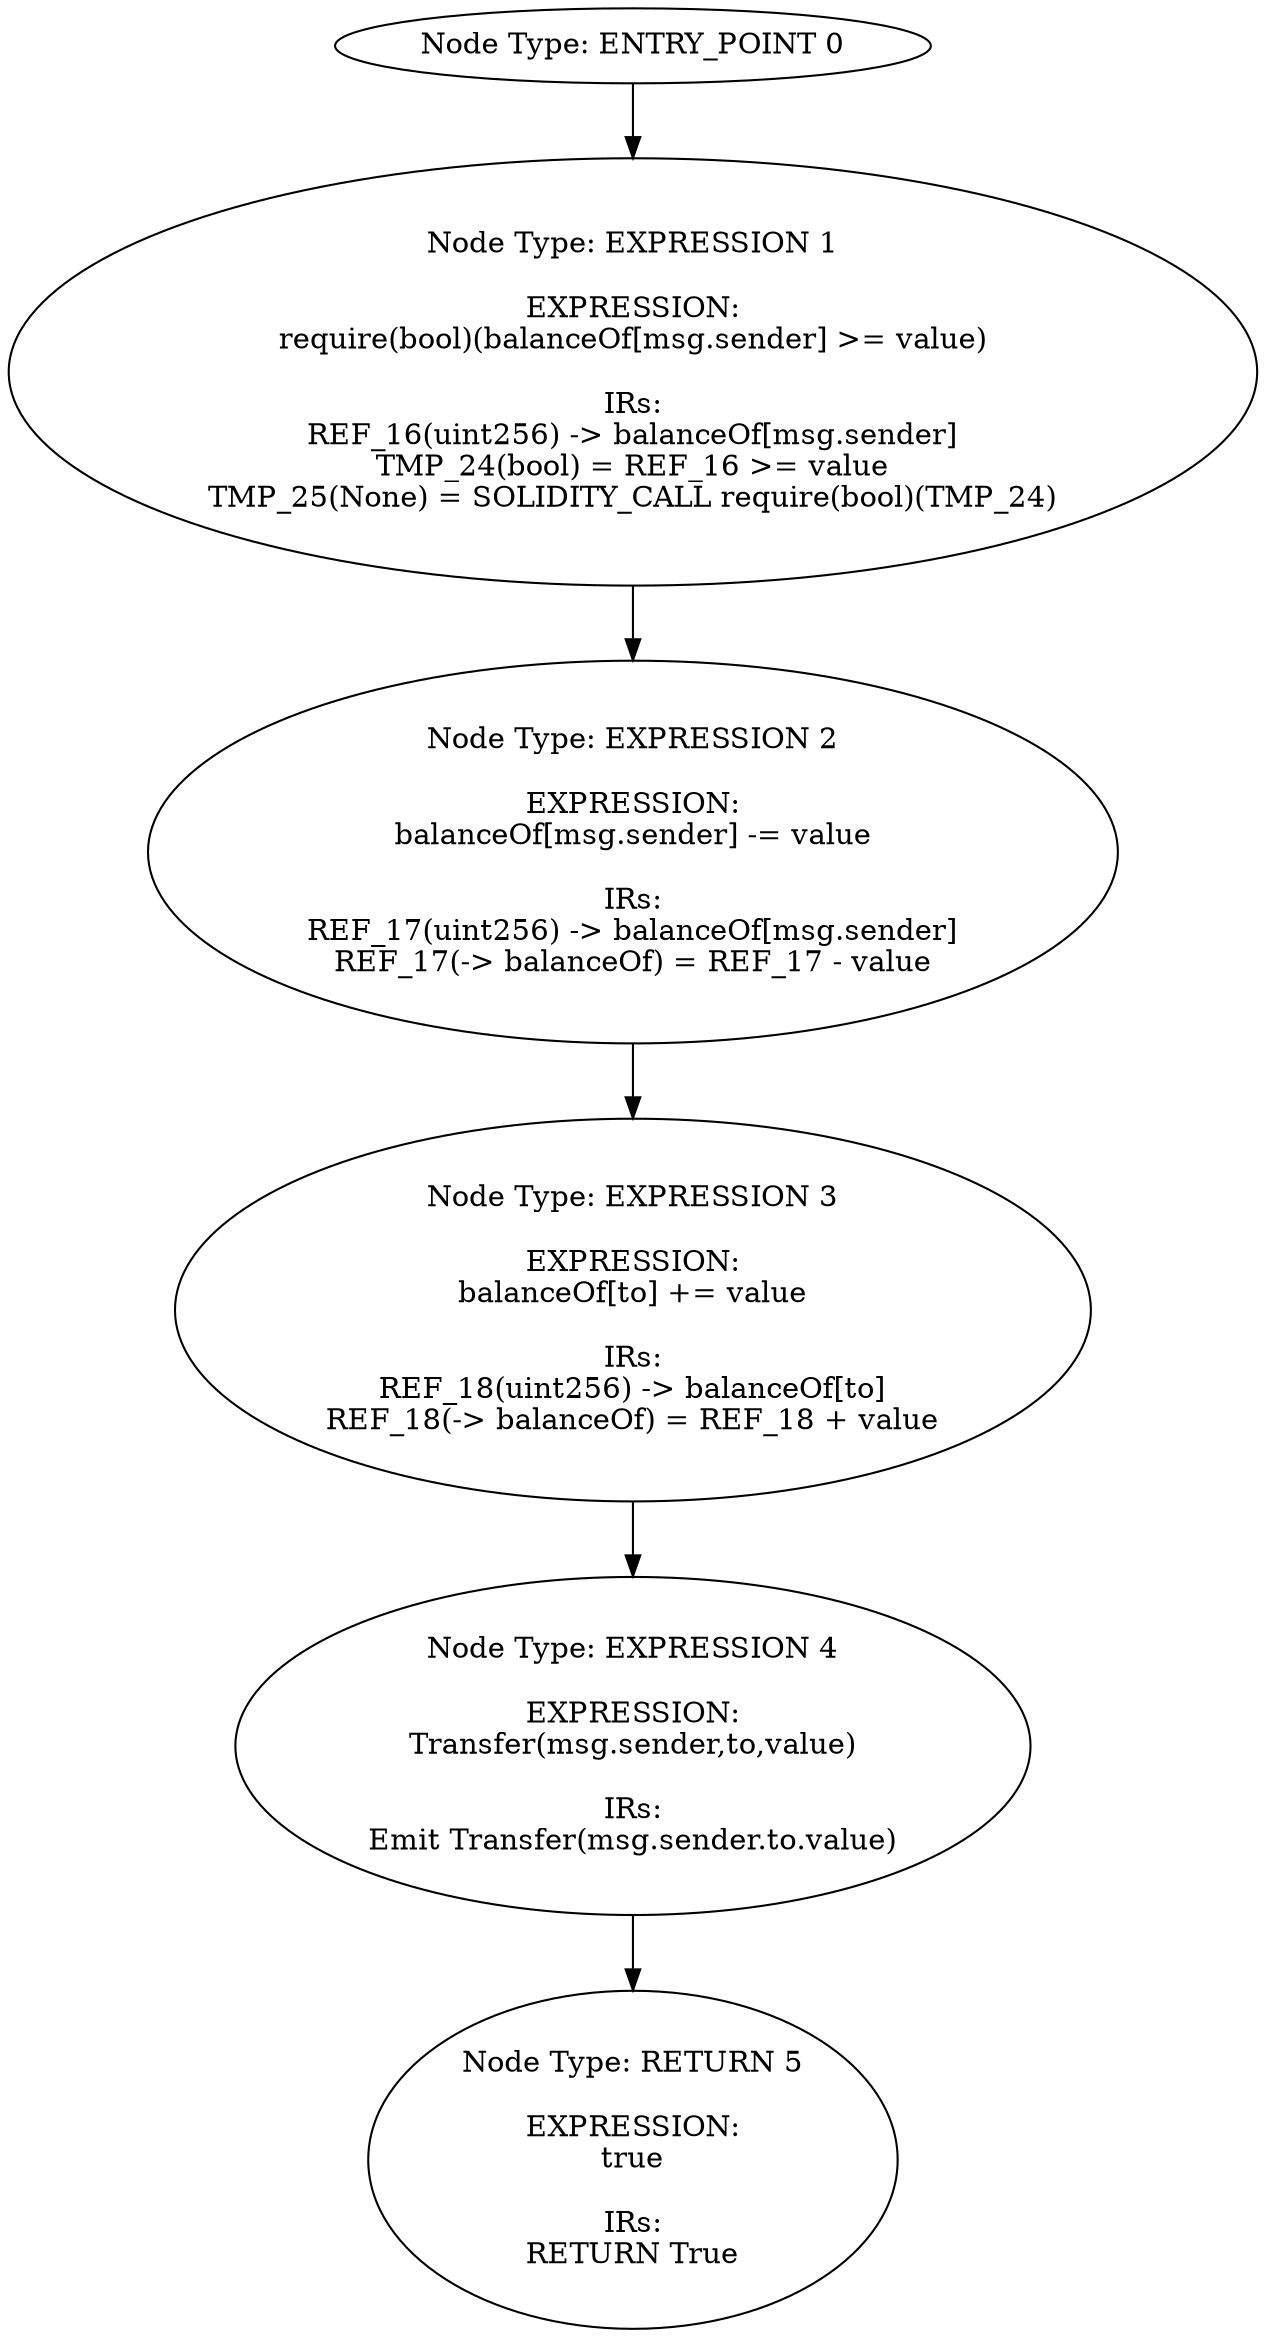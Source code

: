 digraph{
0[label="Node Type: ENTRY_POINT 0
"];
0->1;
1[label="Node Type: EXPRESSION 1

EXPRESSION:
require(bool)(balanceOf[msg.sender] >= value)

IRs:
REF_16(uint256) -> balanceOf[msg.sender]
TMP_24(bool) = REF_16 >= value
TMP_25(None) = SOLIDITY_CALL require(bool)(TMP_24)"];
1->2;
2[label="Node Type: EXPRESSION 2

EXPRESSION:
balanceOf[msg.sender] -= value

IRs:
REF_17(uint256) -> balanceOf[msg.sender]
REF_17(-> balanceOf) = REF_17 - value"];
2->3;
3[label="Node Type: EXPRESSION 3

EXPRESSION:
balanceOf[to] += value

IRs:
REF_18(uint256) -> balanceOf[to]
REF_18(-> balanceOf) = REF_18 + value"];
3->4;
4[label="Node Type: EXPRESSION 4

EXPRESSION:
Transfer(msg.sender,to,value)

IRs:
Emit Transfer(msg.sender.to.value)"];
4->5;
5[label="Node Type: RETURN 5

EXPRESSION:
true

IRs:
RETURN True"];
}
